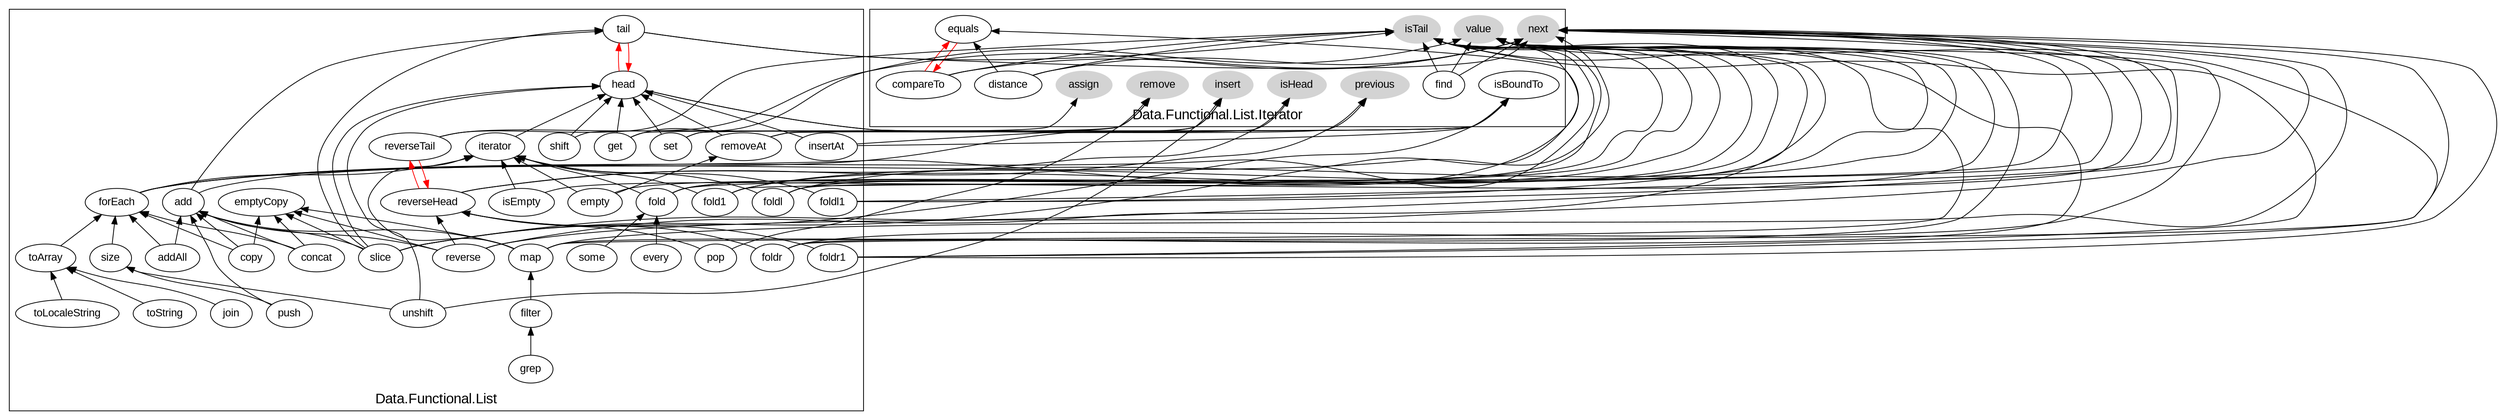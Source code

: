 digraph List {
    graph [ rankdir  = BT
            color    = black
            fontname = Arial
            fontsize = 18    ]
    node  [ fontname = Arial ]
    
    
    subgraph cluster_Iterator {
        label = "Data.Functional.List.Iterator"
        
        /* From Data.Iterator.Iterator --> */
        value  [ style=filled, color=lightgray ]
        isTail [ style=filled, color=lightgray ]
        next   [ style=filled, color=lightgray ]
        
        isBoundTo
        
        find -> isTail
        find -> next
        find -> value
        /* <-- From Data.Iterator.Iterator */
        
        /* From Data.Iterator.BidirectionalIterator --> */
        isHead   [ style=filled, color=lightgray ]
        previous [ style=filled, color=lightgray ]
        /* <-- From Data.Iterator.BidirectionalIterator */

        assign  [ style=filled, color=lightgray ]
        insert  [ style=filled, color=lightgray ]
        remove  [ style=filled, color=lightgray ]
        
        compareTo -> equals [ color=red ]
        compareTo -> isTail
        compareTo -> next
        equals    -> compareTo [ color=red ]
        distance  -> equals
        distance  -> isTail
        distance  -> next
    }
    
    
    subgraph cluster_List {
        label = "Data.Functional.List"
        
        /* From Enumerable --> */
        /* iterator [ style=filled, color=lightgray ] */
        
        forEach -> iterator
        forEach -> isTail
        forEach -> next
        forEach -> value
        fold    -> iterator
        fold    -> isTail
        fold    -> next
        fold    -> value
        fold1   -> iterator
        fold1   -> isTail
        fold1   -> next
        fold1   -> value
        every   -> fold
        some    -> fold
        /* <-- From Enumerable */
        
        /* From Collection --> */
        /* add      [ style=filled, color=lightgray ] */
        /* removeAt [ style=filled, color=lightgray ] */
    
        toArray -> forEach
        addAll  -> add
        addAll  -> forEach
        isEmpty -> iterator
        isEmpty -> isTail
        empty   -> iterator
        empty   -> isTail
        empty   -> removeAt
        size    -> forEach
        copy    -> emptyCopy
        copy    -> forEach
        copy    -> add
        map     -> emptyCopy
        map     -> isTail
        map     -> next
        map     -> value
        map     -> iterator
        map     -> add
        filter  -> map
        grep    -> filter
        /* <-- From Collection */
        
        head        -> tail        [ color=red ]
        head        -> isHead
        head        -> previous
        tail        -> head        [ color=red ]
        tail        -> isTail
        tail        -> next
        reverseHead -> reverseTail [ color=red ]
        reverseHead -> isHead
        reverseHead -> previous
        reverseTail -> reverseHead [ color=red ]
        reverseTail -> isTail
        reverseTail -> next
        iterator    -> head
        add         -> tail
        add         -> insert
        get         -> isBoundTo
        get         -> head
        get         -> value
        set         -> isBoundTo
        set         -> head
        set         -> assign
        insertAt    -> isBoundTo
        insertAt    -> head
        insertAt    -> insert
        removeAt    -> isBoundTo
        removeAt    -> head
        removeAt    -> remove
        pop         -> reverseHead
        pop         -> remove
        push        -> add
        push        -> size
        shift       -> head
        shift       -> remove
        unshift     -> head
        unshift     -> insert
        unshift     -> size
        join        -> toArray
        toString    -> toArray
        toLocaleString -> toArray
        reverse     -> emptyCopy
        reverse     -> reverseHead
        reverse     -> isTail
        reverse     -> next
        reverse     -> add
        slice       -> isBoundTo
        slice       -> head
        slice       -> tail
        slice       -> emptyCopy
        slice       -> equals
        slice       -> add
        slice       -> next
        concat      -> emptyCopy
        concat      -> forEach
        concat      -> add
        foldl       -> iterator
        foldl       -> isTail
        foldl       -> next
        foldl       -> value
        foldl1      -> iterator
        foldl1      -> isTail
        foldl1      -> next
        foldl1      -> value
        foldr       -> reverseHead
        foldr       -> isTail
        foldr       -> next
        foldr       -> value
        foldr1      -> reverseHead
        foldr1      -> isTail
        foldr1      -> next
        foldr1      -> value
        
    }
    
}
